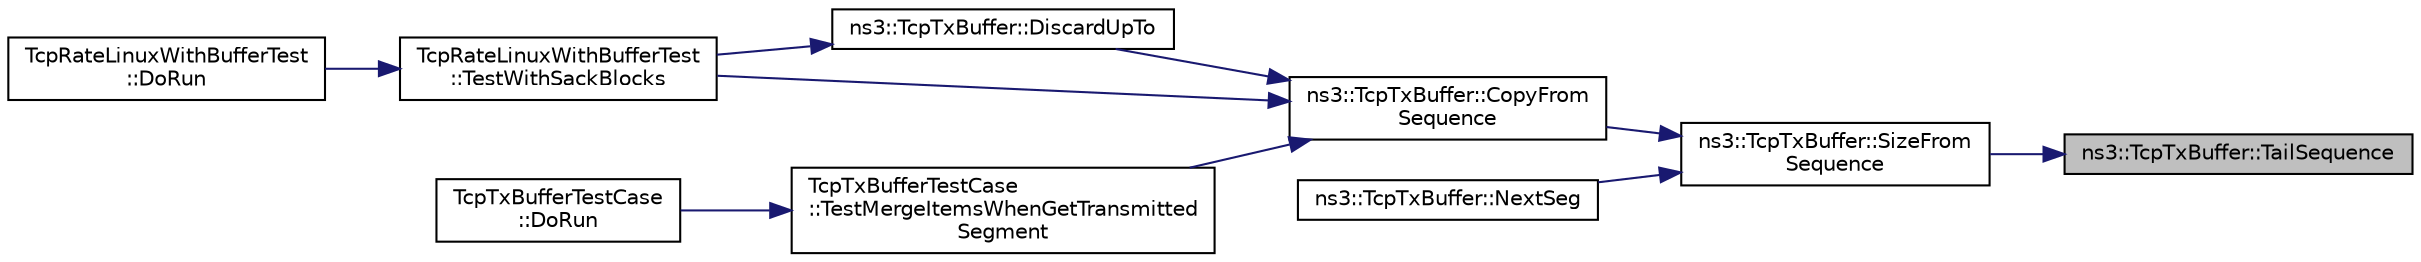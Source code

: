 digraph "ns3::TcpTxBuffer::TailSequence"
{
 // LATEX_PDF_SIZE
  edge [fontname="Helvetica",fontsize="10",labelfontname="Helvetica",labelfontsize="10"];
  node [fontname="Helvetica",fontsize="10",shape=record];
  rankdir="RL";
  Node1 [label="ns3::TcpTxBuffer::TailSequence",height=0.2,width=0.4,color="black", fillcolor="grey75", style="filled", fontcolor="black",tooltip="Get the sequence number of the buffer tail (plus one)"];
  Node1 -> Node2 [dir="back",color="midnightblue",fontsize="10",style="solid",fontname="Helvetica"];
  Node2 [label="ns3::TcpTxBuffer::SizeFrom\lSequence",height=0.2,width=0.4,color="black", fillcolor="white", style="filled",URL="$classns3_1_1_tcp_tx_buffer.html#a42b6afc017d2b94c96354df345c49b87",tooltip="Returns the number of bytes from the buffer in the range [seq, tailSequence)"];
  Node2 -> Node3 [dir="back",color="midnightblue",fontsize="10",style="solid",fontname="Helvetica"];
  Node3 [label="ns3::TcpTxBuffer::CopyFrom\lSequence",height=0.2,width=0.4,color="black", fillcolor="white", style="filled",URL="$classns3_1_1_tcp_tx_buffer.html#a7b376f6a4ccc3b43a2d038e8282fbf01",tooltip="Copy data from the range [seq, seq+numBytes) into a packet."];
  Node3 -> Node4 [dir="back",color="midnightblue",fontsize="10",style="solid",fontname="Helvetica"];
  Node4 [label="ns3::TcpTxBuffer::DiscardUpTo",height=0.2,width=0.4,color="black", fillcolor="white", style="filled",URL="$classns3_1_1_tcp_tx_buffer.html#abc21a693005857d1f2185a32fc490d29",tooltip="Discard data up to but not including this sequence number."];
  Node4 -> Node5 [dir="back",color="midnightblue",fontsize="10",style="solid",fontname="Helvetica"];
  Node5 [label="TcpRateLinuxWithBufferTest\l::TestWithSackBlocks",height=0.2,width=0.4,color="black", fillcolor="white", style="filled",URL="$class_tcp_rate_linux_with_buffer_test.html#ab14d877f5f6c3c8f1e5715a41104585f",tooltip="Test with arbitary SACK scenario."];
  Node5 -> Node6 [dir="back",color="midnightblue",fontsize="10",style="solid",fontname="Helvetica"];
  Node6 [label="TcpRateLinuxWithBufferTest\l::DoRun",height=0.2,width=0.4,color="black", fillcolor="white", style="filled",URL="$class_tcp_rate_linux_with_buffer_test.html#a3b5486d4efb798fb5847e46d61131664",tooltip="Implementation to actually run this TestCase."];
  Node3 -> Node7 [dir="back",color="midnightblue",fontsize="10",style="solid",fontname="Helvetica"];
  Node7 [label="TcpTxBufferTestCase\l::TestMergeItemsWhenGetTransmitted\lSegment",height=0.2,width=0.4,color="black", fillcolor="white", style="filled",URL="$class_tcp_tx_buffer_test_case.html#a14fcf71a938418d4d075a3e704a16e44",tooltip="Test the logic of merging items in GetTransmittedSegment() which is triggered by CopyFromSequence()"];
  Node7 -> Node8 [dir="back",color="midnightblue",fontsize="10",style="solid",fontname="Helvetica"];
  Node8 [label="TcpTxBufferTestCase\l::DoRun",height=0.2,width=0.4,color="black", fillcolor="white", style="filled",URL="$class_tcp_tx_buffer_test_case.html#a004312af9ed95478a651632f8e5a7181",tooltip="Implementation to actually run this TestCase."];
  Node3 -> Node5 [dir="back",color="midnightblue",fontsize="10",style="solid",fontname="Helvetica"];
  Node2 -> Node9 [dir="back",color="midnightblue",fontsize="10",style="solid",fontname="Helvetica"];
  Node9 [label="ns3::TcpTxBuffer::NextSeg",height=0.2,width=0.4,color="black", fillcolor="white", style="filled",URL="$classns3_1_1_tcp_tx_buffer.html#a692bc3017ca7357afc40569d1cabe6c5",tooltip="Get the next sequence number to transmit, according to RFC 6675."];
}
